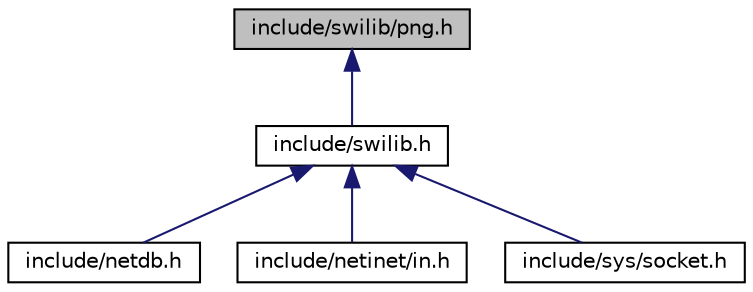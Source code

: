 digraph "include/swilib/png.h"
{
 // LATEX_PDF_SIZE
  edge [fontname="Helvetica",fontsize="10",labelfontname="Helvetica",labelfontsize="10"];
  node [fontname="Helvetica",fontsize="10",shape=record];
  Node1 [label="include/swilib/png.h",height=0.2,width=0.4,color="black", fillcolor="grey75", style="filled", fontcolor="black",tooltip=" "];
  Node1 -> Node2 [dir="back",color="midnightblue",fontsize="10",style="solid",fontname="Helvetica"];
  Node2 [label="include/swilib.h",height=0.2,width=0.4,color="black", fillcolor="white", style="filled",URL="$swilib_8h.html",tooltip=" "];
  Node2 -> Node3 [dir="back",color="midnightblue",fontsize="10",style="solid",fontname="Helvetica"];
  Node3 [label="include/netdb.h",height=0.2,width=0.4,color="black", fillcolor="white", style="filled",URL="$netdb_8h.html",tooltip=" "];
  Node2 -> Node4 [dir="back",color="midnightblue",fontsize="10",style="solid",fontname="Helvetica"];
  Node4 [label="include/netinet/in.h",height=0.2,width=0.4,color="black", fillcolor="white", style="filled",URL="$in_8h.html",tooltip=" "];
  Node2 -> Node5 [dir="back",color="midnightblue",fontsize="10",style="solid",fontname="Helvetica"];
  Node5 [label="include/sys/socket.h",height=0.2,width=0.4,color="black", fillcolor="white", style="filled",URL="$sys_2socket_8h.html",tooltip=" "];
}
